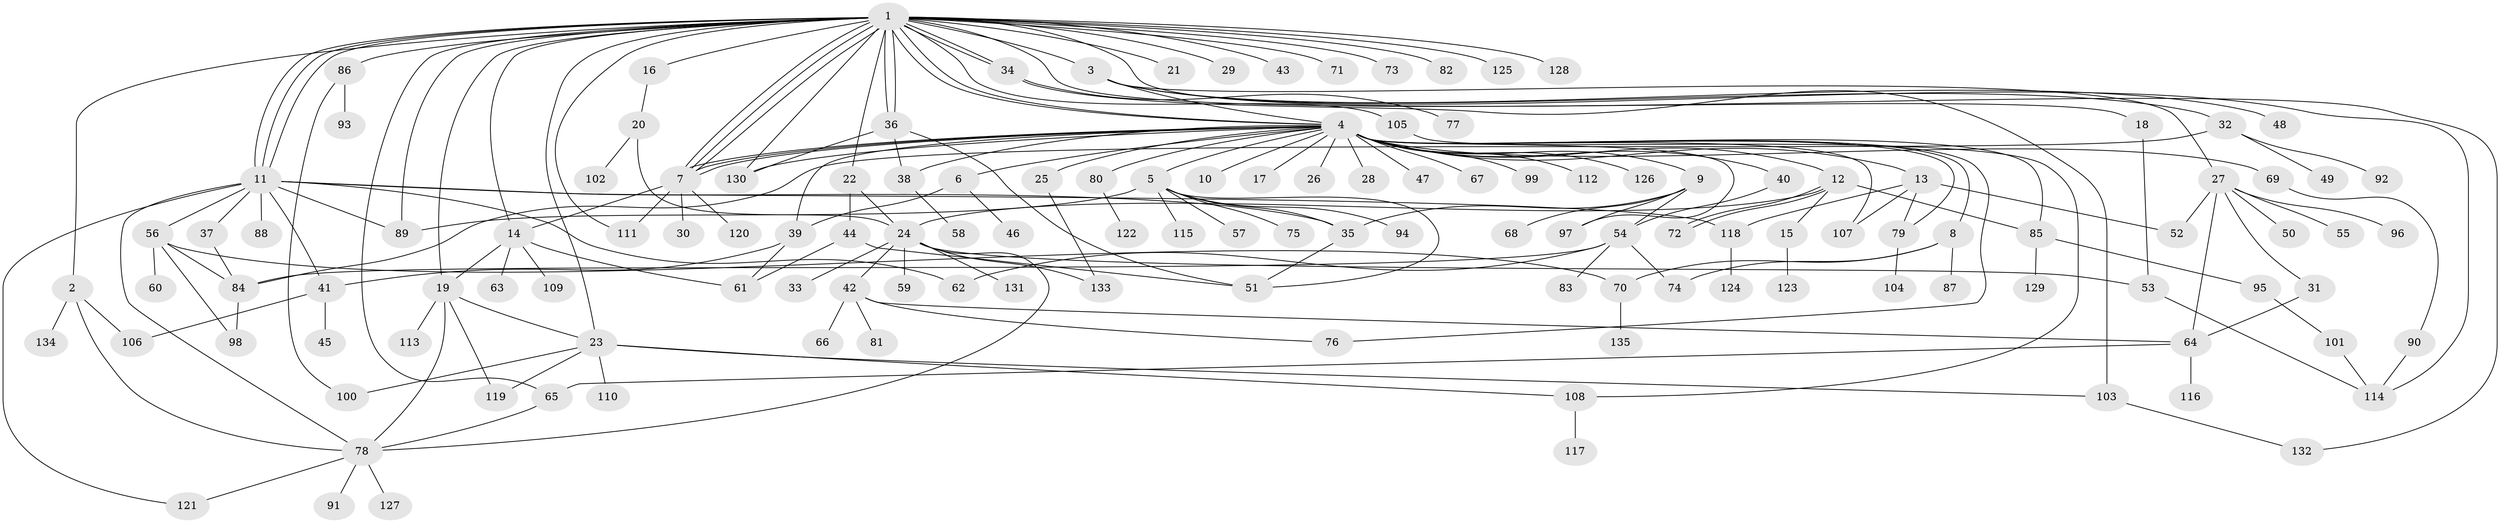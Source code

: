 // Generated by graph-tools (version 1.1) at 2025/01/03/09/25 03:01:45]
// undirected, 135 vertices, 200 edges
graph export_dot {
graph [start="1"]
  node [color=gray90,style=filled];
  1;
  2;
  3;
  4;
  5;
  6;
  7;
  8;
  9;
  10;
  11;
  12;
  13;
  14;
  15;
  16;
  17;
  18;
  19;
  20;
  21;
  22;
  23;
  24;
  25;
  26;
  27;
  28;
  29;
  30;
  31;
  32;
  33;
  34;
  35;
  36;
  37;
  38;
  39;
  40;
  41;
  42;
  43;
  44;
  45;
  46;
  47;
  48;
  49;
  50;
  51;
  52;
  53;
  54;
  55;
  56;
  57;
  58;
  59;
  60;
  61;
  62;
  63;
  64;
  65;
  66;
  67;
  68;
  69;
  70;
  71;
  72;
  73;
  74;
  75;
  76;
  77;
  78;
  79;
  80;
  81;
  82;
  83;
  84;
  85;
  86;
  87;
  88;
  89;
  90;
  91;
  92;
  93;
  94;
  95;
  96;
  97;
  98;
  99;
  100;
  101;
  102;
  103;
  104;
  105;
  106;
  107;
  108;
  109;
  110;
  111;
  112;
  113;
  114;
  115;
  116;
  117;
  118;
  119;
  120;
  121;
  122;
  123;
  124;
  125;
  126;
  127;
  128;
  129;
  130;
  131;
  132;
  133;
  134;
  135;
  1 -- 2;
  1 -- 3;
  1 -- 4;
  1 -- 4;
  1 -- 7;
  1 -- 7;
  1 -- 7;
  1 -- 11;
  1 -- 11;
  1 -- 11;
  1 -- 14;
  1 -- 16;
  1 -- 18;
  1 -- 19;
  1 -- 21;
  1 -- 22;
  1 -- 23;
  1 -- 29;
  1 -- 34;
  1 -- 34;
  1 -- 36;
  1 -- 36;
  1 -- 43;
  1 -- 65;
  1 -- 71;
  1 -- 73;
  1 -- 82;
  1 -- 86;
  1 -- 89;
  1 -- 105;
  1 -- 111;
  1 -- 125;
  1 -- 128;
  1 -- 130;
  1 -- 132;
  2 -- 78;
  2 -- 106;
  2 -- 134;
  3 -- 4;
  3 -- 27;
  3 -- 32;
  3 -- 48;
  3 -- 114;
  4 -- 5;
  4 -- 6;
  4 -- 7;
  4 -- 7;
  4 -- 7;
  4 -- 8;
  4 -- 9;
  4 -- 10;
  4 -- 12;
  4 -- 13;
  4 -- 17;
  4 -- 25;
  4 -- 26;
  4 -- 28;
  4 -- 38;
  4 -- 39;
  4 -- 40;
  4 -- 47;
  4 -- 67;
  4 -- 69;
  4 -- 76;
  4 -- 79;
  4 -- 80;
  4 -- 85;
  4 -- 97;
  4 -- 99;
  4 -- 107;
  4 -- 112;
  4 -- 126;
  4 -- 130;
  5 -- 35;
  5 -- 51;
  5 -- 57;
  5 -- 75;
  5 -- 89;
  5 -- 94;
  5 -- 115;
  6 -- 39;
  6 -- 46;
  7 -- 14;
  7 -- 30;
  7 -- 111;
  7 -- 120;
  8 -- 70;
  8 -- 74;
  8 -- 87;
  9 -- 35;
  9 -- 54;
  9 -- 68;
  9 -- 97;
  11 -- 35;
  11 -- 37;
  11 -- 41;
  11 -- 56;
  11 -- 62;
  11 -- 78;
  11 -- 88;
  11 -- 89;
  11 -- 118;
  11 -- 121;
  12 -- 15;
  12 -- 24;
  12 -- 72;
  12 -- 72;
  12 -- 85;
  13 -- 52;
  13 -- 79;
  13 -- 107;
  13 -- 118;
  14 -- 19;
  14 -- 61;
  14 -- 63;
  14 -- 109;
  15 -- 123;
  16 -- 20;
  18 -- 53;
  19 -- 23;
  19 -- 78;
  19 -- 113;
  19 -- 119;
  20 -- 24;
  20 -- 102;
  22 -- 24;
  22 -- 44;
  23 -- 100;
  23 -- 103;
  23 -- 108;
  23 -- 110;
  23 -- 119;
  24 -- 33;
  24 -- 42;
  24 -- 53;
  24 -- 59;
  24 -- 78;
  24 -- 131;
  24 -- 133;
  25 -- 133;
  27 -- 31;
  27 -- 50;
  27 -- 52;
  27 -- 55;
  27 -- 64;
  27 -- 96;
  31 -- 64;
  32 -- 49;
  32 -- 84;
  32 -- 92;
  34 -- 77;
  34 -- 103;
  35 -- 51;
  36 -- 38;
  36 -- 51;
  36 -- 130;
  37 -- 84;
  38 -- 58;
  39 -- 41;
  39 -- 61;
  40 -- 54;
  41 -- 45;
  41 -- 106;
  42 -- 64;
  42 -- 66;
  42 -- 76;
  42 -- 81;
  44 -- 51;
  44 -- 61;
  53 -- 114;
  54 -- 62;
  54 -- 74;
  54 -- 83;
  54 -- 84;
  56 -- 60;
  56 -- 70;
  56 -- 84;
  56 -- 98;
  64 -- 65;
  64 -- 116;
  65 -- 78;
  69 -- 90;
  70 -- 135;
  78 -- 91;
  78 -- 121;
  78 -- 127;
  79 -- 104;
  80 -- 122;
  84 -- 98;
  85 -- 95;
  85 -- 129;
  86 -- 93;
  86 -- 100;
  90 -- 114;
  95 -- 101;
  101 -- 114;
  103 -- 132;
  105 -- 108;
  108 -- 117;
  118 -- 124;
}

